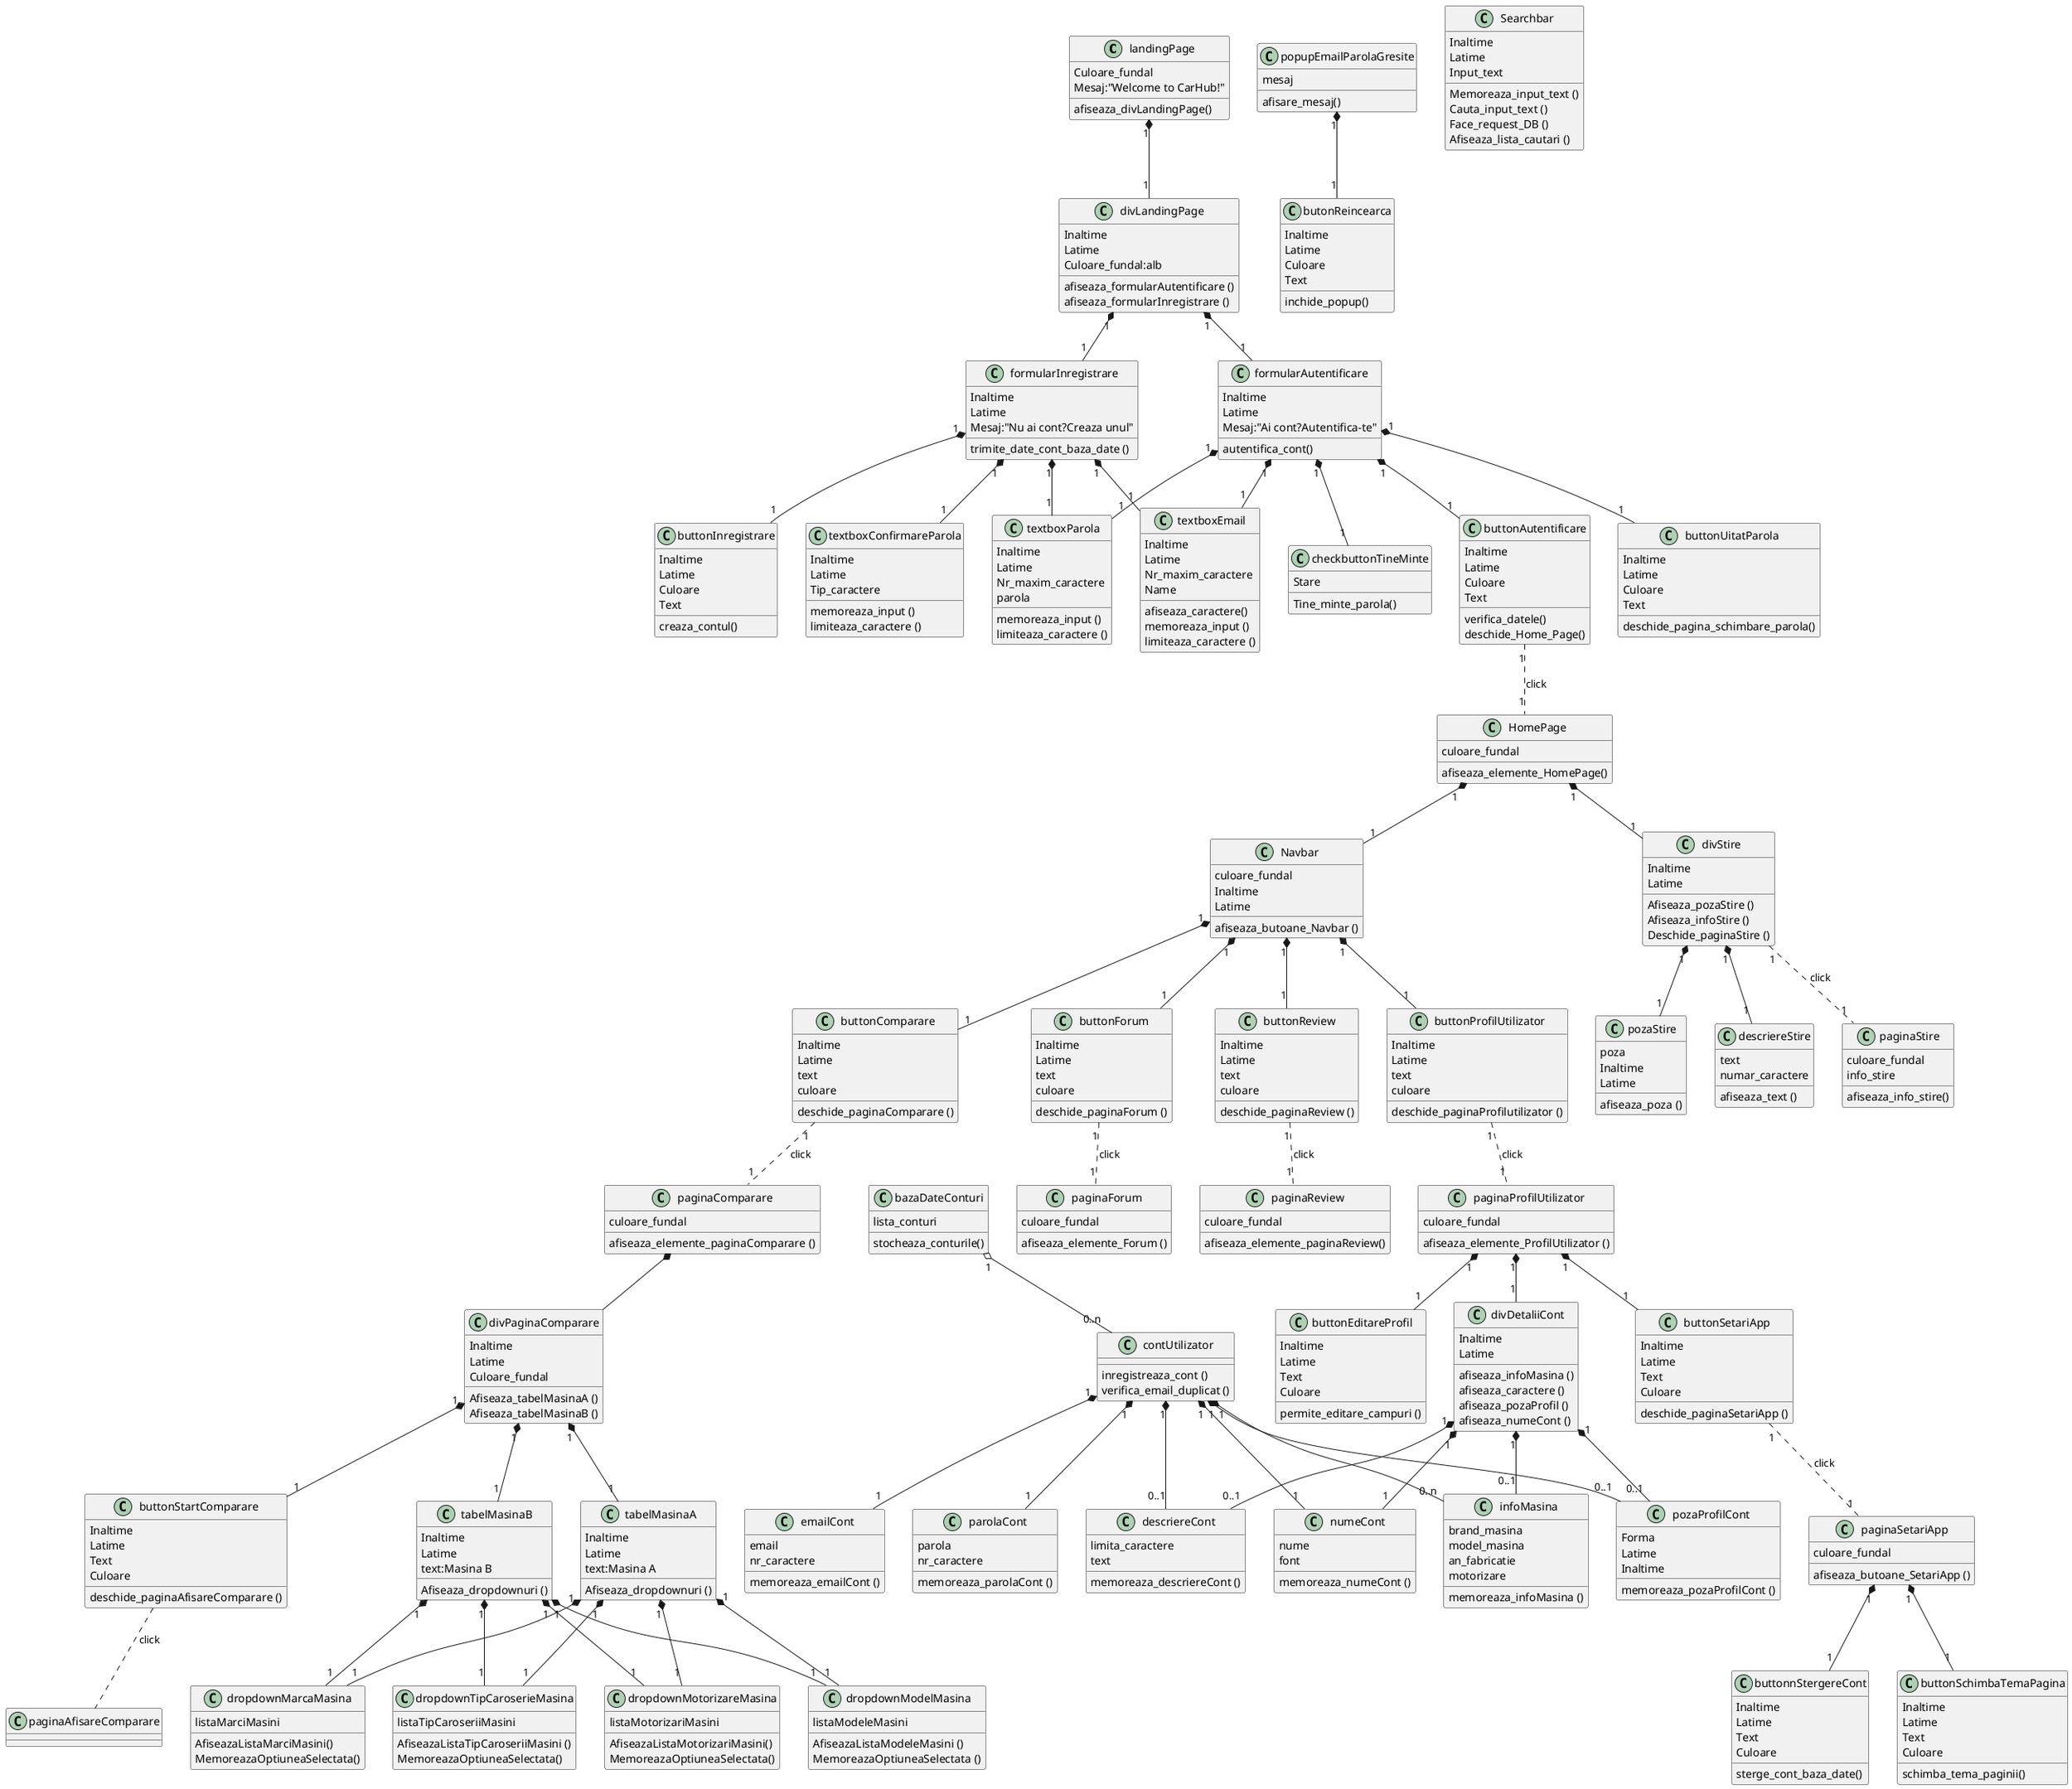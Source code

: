@startuml
'https://plantuml.com/class-diagram
class landingPage{
Culoare_fundal
Mesaj:"Welcome to CarHub!"
afiseaza_divLandingPage()
}

class divLandingPage {
Inaltime
Latime
Culoare_fundal:alb
afiseaza_formularAutentificare ()
afiseaza_formularInregistrare ()
}

class formularAutentificare{
Inaltime
Latime
Mesaj:"Ai cont?Autentifica-te"
autentifica_cont()
}

class textboxEmail{
Inaltime
Latime
Nr_maxim_caractere
Name
afiseaza_caractere()
memoreaza_input ()
limiteaza_caractere ()
}

class textboxParola{
Inaltime
Latime
Nr_maxim_caractere
parola
memoreaza_input ()
limiteaza_caractere ()
}

class checkbuttonTineMinte{
Stare
Tine_minte_parola()
}

class buttonAutentificare{
Inaltime
Latime
Culoare
Text
verifica_datele()
deschide_Home_Page()
}

class buttonUitatParola{
Inaltime
Latime
Culoare
Text
deschide_pagina_schimbare_parola()
}

class contUtilizator{
inregistreaza_cont ()
verifica_email_duplicat ()
}

class emailCont {
email
nr_caractere
memoreaza_emailCont ()
}

class parolaCont {
parola
nr_caractere
memoreaza_parolaCont ()
}

class formularInregistrare{
Inaltime
Latime
Mesaj:"Nu ai cont?Creaza unul"
trimite_date_cont_baza_date ()
}

class textboxConfirmareParola {
Inaltime
Latime
Tip_caractere
memoreaza_input ()
limiteaza_caractere ()
}

class buttonInregistrare{
Inaltime
Latime
Culoare
Text
creaza_contul()
}

class bazaDateConturi{
lista_conturi
stocheaza_conturile()
}

class popupEmailParolaGresite{
mesaj
afisare_mesaj()
}

class butonReincearca{
Inaltime
Latime
Culoare
Text
inchide_popup()
}

class HomePage{
culoare_fundal
afiseaza_elemente_HomePage()
}

class Navbar {
culoare_fundal
Inaltime
Latime
afiseaza_butoane_Navbar ()
}

class Searchbar{
Inaltime
Latime
Input_text
Memoreaza_input_text ()
Cauta_input_text ()
Face_request_DB ()
Afiseaza_lista_cautari ()
}

class divStire{
Inaltime
Latime
Afiseaza_pozaStire ()
Afiseaza_infoStire ()
Deschide_paginaStire ()
}

class pozaStire {
poza
Inaltime
Latime
afiseaza_poza ()
}

class descriereStire {
text
numar_caractere
afiseaza_text ()
}

class paginaStire {
culoare_fundal
info_stire
afiseaza_info_stire()
}

class buttonProfilUtilizator {
Inaltime
Latime
text
culoare
deschide_paginaProfilutilizator ()
}

class paginaProfilUtilizator {
culoare_fundal
afiseaza_elemente_ProfilUtilizator ()
}

class buttonComparare {
Inaltime
Latime
text
culoare
deschide_paginaComparare ()
}

class paginaComparare {
culoare_fundal
afiseaza_elemente_paginaComparare ()
}

class buttonForum {
Inaltime
Latime
text
culoare
deschide_paginaForum ()
}

class paginaForum {
culoare_fundal
afiseaza_elemente_Forum ()
}

class buttonReview {
Inaltime
Latime
text
culoare
deschide_paginaReview ()
}

class paginaReview {
culoare_fundal
afiseaza_elemente_paginaReview()
}

class pozaProfilCont{
Forma
Latime
Inaltime
memoreaza_pozaProfilCont ()
}

class numeCont {
nume
font
memoreaza_numeCont ()
}

class infoMasina {
brand_masina
model_masina
an_fabricatie
motorizare
memoreaza_infoMasina ()
}

class descriereCont {
limita_caractere
text
memoreaza_descriereCont ()
}

class buttonEditareProfil {
Inaltime
Latime
Text
Culoare
permite_editare_campuri ()
}

class buttonSetariApp {
Inaltime
Latime
Text
Culoare
deschide_paginaSetariApp ()
}

class paginaSetariApp {
culoare_fundal
afiseaza_butoane_SetariApp ()
}

class divDetaliiCont {
Inaltime
Latime
afiseaza_infoMasina ()
afiseaza_caractere ()
afiseaza_pozaProfil ()
afiseaza_numeCont ()
}

class buttonSchimbaTemaPagina {
Inaltime
Latime
Text
Culoare
schimba_tema_paginii()
}

class buttonnStergereCont {
Inaltime
Latime
Text
Culoare
sterge_cont_baza_date()
}

class divPaginaComparare {
Inaltime
Latime
Culoare_fundal
Afiseaza_tabelMasinaA ()
Afiseaza_tabelMasinaB ()
}

class tabelMasinaA {
Inaltime
Latime
text:Masina A
Afiseaza_dropdownuri ()
}

class tabelMasinaB {
Inaltime
Latime
text:Masina B
Afiseaza_dropdownuri ()
}

class buttonStartComparare {
Inaltime
Latime
Text
Culoare
deschide_paginaAfisareComparare ()
}

class dropdownMarcaMasina {
listaMarciMasini
AfiseazaListaMarciMasini()
MemoreazaOptiuneaSelectata()
}

class dropdownModelMasina {
listaModeleMasini
AfiseazaListaModeleMasini ()
MemoreazaOptiuneaSelectata ()
}

class dropdownTipCaroserieMasina {
listaTipCaroseriiMasini
AfiseazaListaTipCaroseriiMasini ()
MemoreazaOptiuneaSelectata()
}

class dropdownMotorizareMasina {
listaMotorizariMasini
AfiseazaListaMotorizariMasini()
MemoreazaOptiuneaSelectata()
}

class paginaAfisareComparare {
}
'clasele sunt la general, obiectele sunt proprietati valorizate
'UCdiag ma ajuta sa stabilesc propr si funct in CDiag
'mostenire- creez o clasa de baza si migrez chestii comune si trag relatia de la derivate la clasa de baza fara sa mai scriu in cele de baza chestiile comune

landingPage "1" *-- "1" divLandingPage
divLandingPage "1" *-- "1" formularAutentificare
divLandingPage "1" *-- "1" formularInregistrare
formularAutentificare "1" *-- "1" textboxEmail
formularAutentificare "1" *-- "1" textboxParola
formularAutentificare "1" *-- "1" checkbuttonTineMinte
formularAutentificare "1" *-- "1" buttonUitatParola
formularAutentificare "1" *-- "1" buttonAutentificare
buttonAutentificare "1" .. "1" HomePage:click
formularInregistrare "1" *-- "1" textboxEmail
formularInregistrare "1" *-- "1" textboxParola
formularInregistrare "1" *-- "1" textboxConfirmareParola
formularInregistrare "1" *-- "1" buttonInregistrare
bazaDateConturi "1" o-- "0..n" contUtilizator
contUtilizator "1" *-- "1" emailCont
contUtilizator "1" *-- "1" parolaCont
contUtilizator "1" *-- "1" numeCont
contUtilizator "1" *-- "0..n" infoMasina
contUtilizator "1" *-- "0..1" descriereCont
contUtilizator "1" *-- "0..1" pozaProfilCont
popupEmailParolaGresite "1" *-- "1" butonReincearca
HomePage "1" *-- "1" Navbar
HomePage "1" *-- "1" divStire
divStire "1" *-- "1" pozaStire
divStire "1" *-- "1" descriereStire
divStire "1" .. "1" paginaStire:click
Navbar "1" *-- "1" buttonProfilUtilizator
Navbar "1" *-- "1" buttonComparare
Navbar "1" *-- "1" buttonForum
Navbar "1" *-- "1" buttonReview
buttonProfilUtilizator "1" .. "1" paginaProfilUtilizator:click
buttonComparare "1" .. "1" paginaComparare:click
buttonForum "1" .. "1" paginaForum:click
buttonReview "1" .. "1" paginaReview:click
paginaProfilUtilizator "1" *-- "1" divDetaliiCont
paginaProfilUtilizator "1" *-- "1" buttonEditareProfil
paginaProfilUtilizator "1" *-- "1" buttonSetariApp
divDetaliiCont "1" *-- "0..1" pozaProfilCont
divDetaliiCont "1" *-- "1" numeCont
divDetaliiCont "1" *-- "0..1" infoMasina
divDetaliiCont "1" *-- "0..1" descriereCont
buttonSetariApp "1".."1" paginaSetariApp:click
paginaSetariApp "1" *-- "1" buttonSchimbaTemaPagina
paginaSetariApp "1" *-- "1" buttonnStergereCont
paginaComparare *-- divPaginaComparare
divPaginaComparare "1" *-- "1" tabelMasinaA
divPaginaComparare "1" *-- "1" tabelMasinaB
divPaginaComparare "1" *-- "1" buttonStartComparare
tabelMasinaA "1" *-- "1" dropdownMarcaMasina
tabelMasinaA "1" *-- "1" dropdownModelMasina
tabelMasinaA "1" *-- "1" dropdownMotorizareMasina
tabelMasinaA "1" *-- "1" dropdownTipCaroserieMasina
tabelMasinaB "1" *-- "1" dropdownMarcaMasina
tabelMasinaB "1" *-- "1" dropdownModelMasina
tabelMasinaB "1" *-- "1" dropdownMotorizareMasina
tabelMasinaB "1" *-- "1" dropdownTipCaroserieMasina
buttonStartComparare .. paginaAfisareComparare:click
@enduml